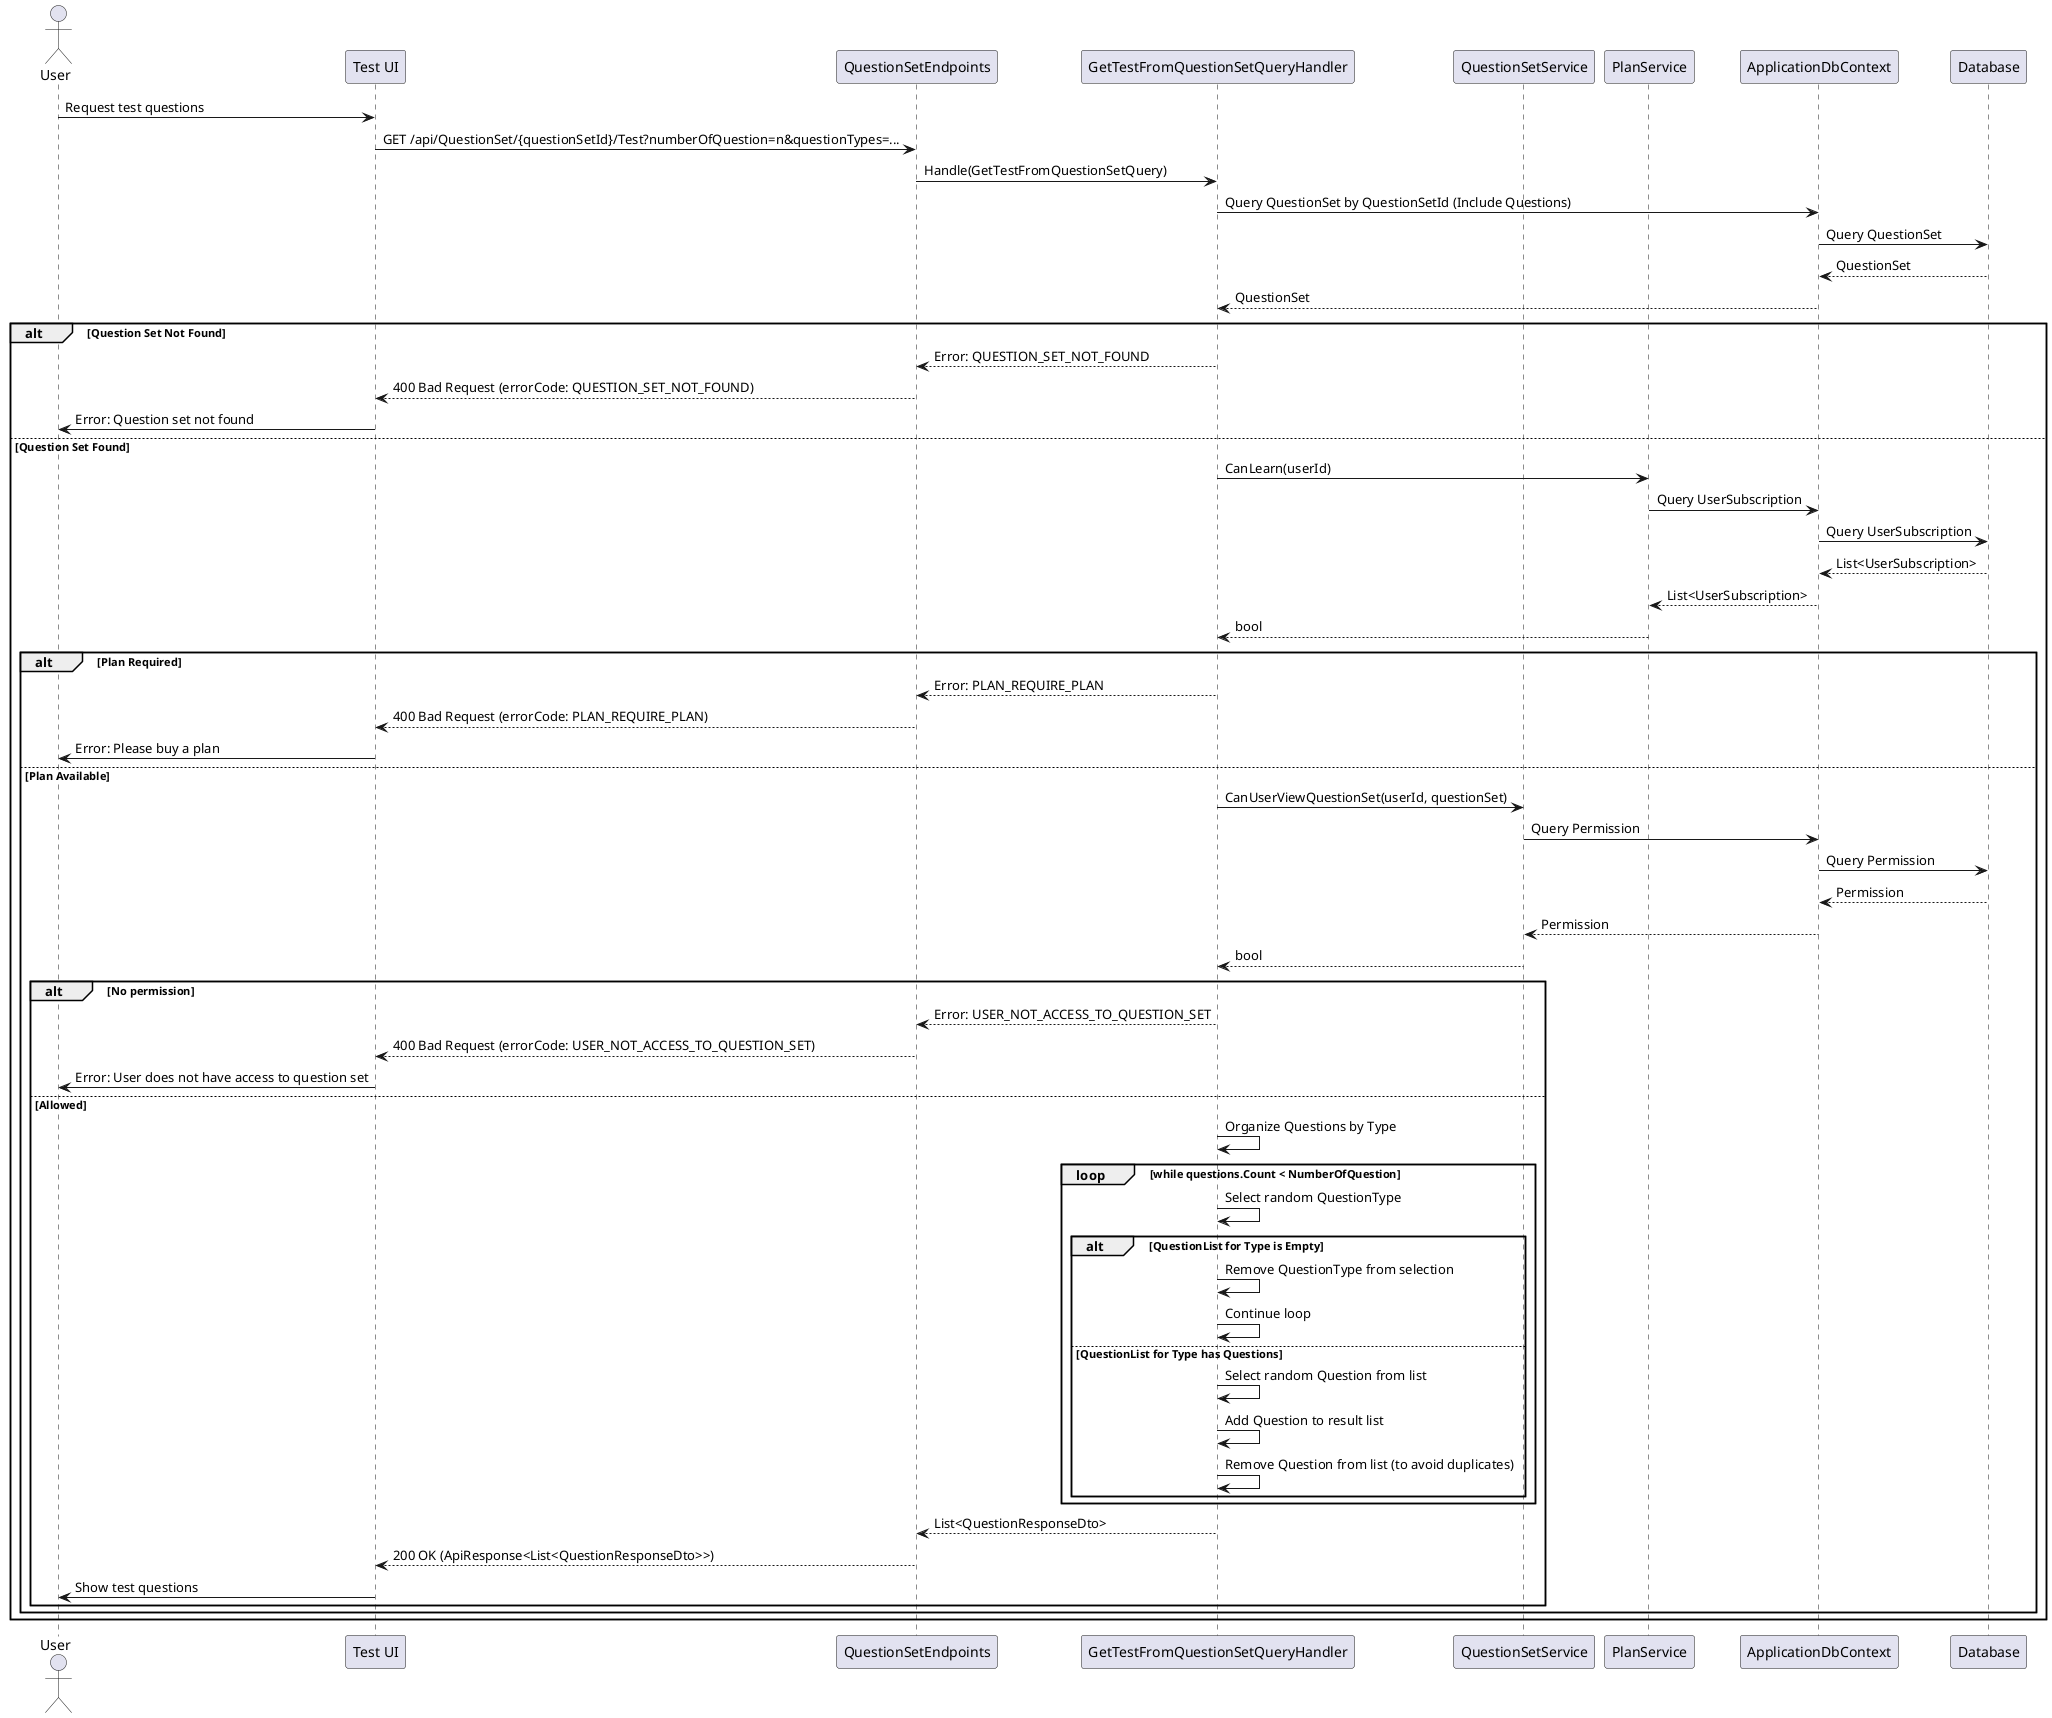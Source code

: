 @startuml
actor User
participant "Test UI" as UI
participant QuestionSetEndpoints
participant GetTestFromQuestionSetQueryHandler as Handler
participant QuestionSetService
participant PlanService
participant ApplicationDbContext
participant Database

User -> UI : Request test questions
UI -> QuestionSetEndpoints : GET /api/QuestionSet/{questionSetId}/Test?numberOfQuestion=n&questionTypes=...
QuestionSetEndpoints -> Handler : Handle(GetTestFromQuestionSetQuery)
Handler -> ApplicationDbContext : Query QuestionSet by QuestionSetId (Include Questions)
ApplicationDbContext -> Database : Query QuestionSet
Database --> ApplicationDbContext : QuestionSet
ApplicationDbContext --> Handler : QuestionSet
alt Question Set Not Found
    Handler --> QuestionSetEndpoints : Error: QUESTION_SET_NOT_FOUND
    QuestionSetEndpoints --> UI : 400 Bad Request (errorCode: QUESTION_SET_NOT_FOUND)
    UI -> User : Error: Question set not found
else Question Set Found
    Handler -> PlanService : CanLearn(userId)
    PlanService -> ApplicationDbContext : Query UserSubscription
    ApplicationDbContext -> Database : Query UserSubscription
    Database --> ApplicationDbContext : List<UserSubscription>
    ApplicationDbContext --> PlanService : List<UserSubscription>
    PlanService --> Handler : bool
    alt Plan Required
        Handler --> QuestionSetEndpoints : Error: PLAN_REQUIRE_PLAN
        QuestionSetEndpoints --> UI : 400 Bad Request (errorCode: PLAN_REQUIRE_PLAN)
        UI -> User : Error: Please buy a plan
    else Plan Available
        Handler -> QuestionSetService : CanUserViewQuestionSet(userId, questionSet)
        QuestionSetService -> ApplicationDbContext : Query Permission
        ApplicationDbContext -> Database : Query Permission
        Database --> ApplicationDbContext : Permission
        ApplicationDbContext --> QuestionSetService : Permission
        QuestionSetService --> Handler : bool
        alt No permission
            Handler --> QuestionSetEndpoints : Error: USER_NOT_ACCESS_TO_QUESTION_SET
            QuestionSetEndpoints --> UI : 400 Bad Request (errorCode: USER_NOT_ACCESS_TO_QUESTION_SET)
            UI -> User : Error: User does not have access to question set
        else Allowed
            Handler -> Handler : Organize Questions by Type
            loop while questions.Count < NumberOfQuestion
                Handler -> Handler : Select random QuestionType
                alt QuestionList for Type is Empty
                    Handler -> Handler : Remove QuestionType from selection
                    Handler -> Handler : Continue loop
                else QuestionList for Type has Questions
                    Handler -> Handler : Select random Question from list
                    Handler -> Handler : Add Question to result list
                    Handler -> Handler : Remove Question from list (to avoid duplicates)
                end
            end
            Handler --> QuestionSetEndpoints : List<QuestionResponseDto>
            QuestionSetEndpoints --> UI : 200 OK (ApiResponse<List<QuestionResponseDto>>)
            UI -> User : Show test questions
        end
    end
end
@enduml